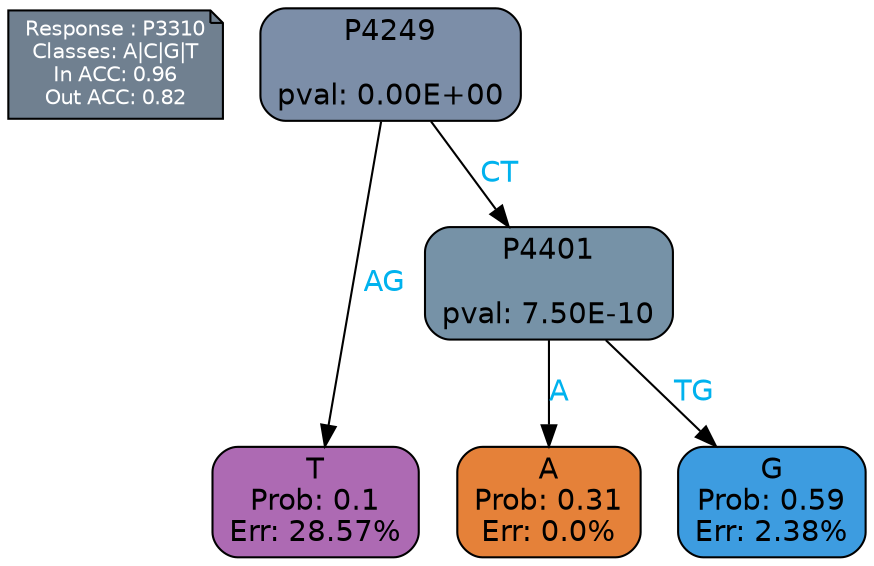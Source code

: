 digraph Tree {
node [shape=box, style="filled, rounded", color="black", fontname=helvetica] ;
graph [ranksep=equally, splines=polylines, bgcolor=transparent, dpi=600] ;
edge [fontname=helvetica] ;
LEGEND [label="Response : P3310
Classes: A|C|G|T
In ACC: 0.96
Out ACC: 0.82
",shape=note,align=left,style=filled,fillcolor="slategray",fontcolor="white",fontsize=10];1 [label="P4249

pval: 0.00E+00", fillcolor="#7c8ea8"] ;
2 [label="T
Prob: 0.1
Err: 28.57%", fillcolor="#ad6ab3"] ;
3 [label="P4401

pval: 7.50E-10", fillcolor="#7692a7"] ;
4 [label="A
Prob: 0.31
Err: 0.0%", fillcolor="#e58139"] ;
5 [label="G
Prob: 0.59
Err: 2.38%", fillcolor="#3d9ce0"] ;
1 -> 2 [label="AG",fontcolor=deepskyblue2] ;
1 -> 3 [label="CT",fontcolor=deepskyblue2] ;
3 -> 4 [label="A",fontcolor=deepskyblue2] ;
3 -> 5 [label="TG",fontcolor=deepskyblue2] ;
{rank = same; 2;4;5;}{rank = same; LEGEND;1;}}